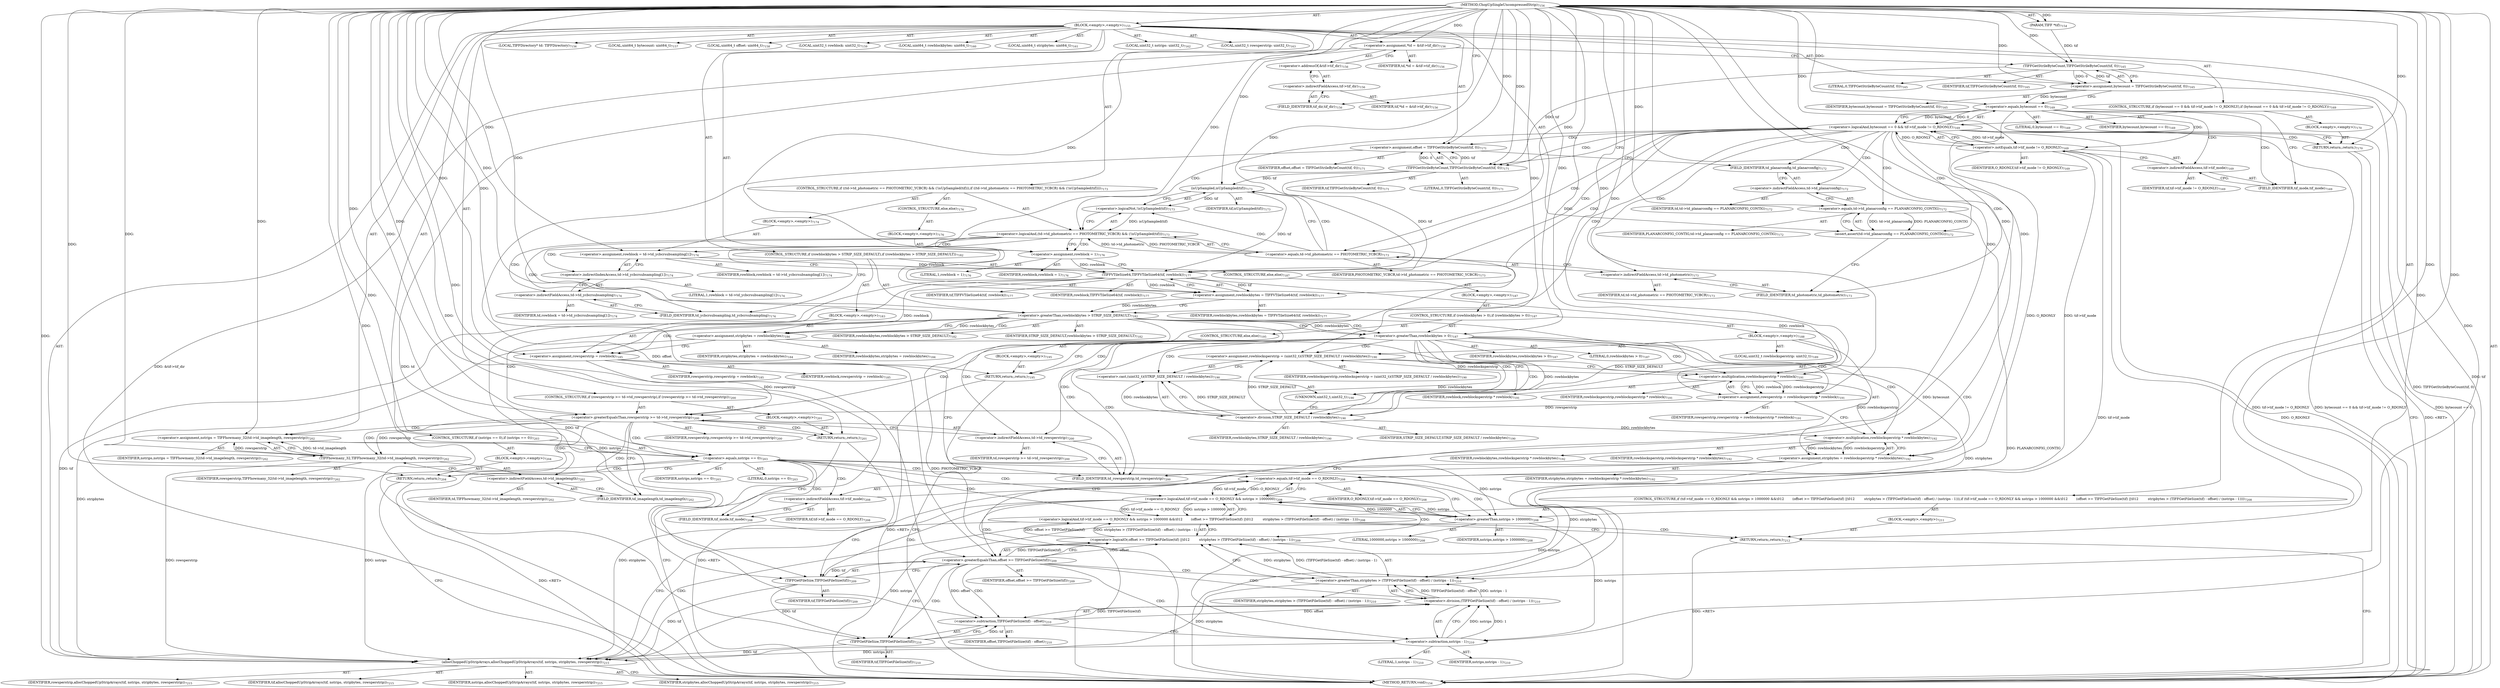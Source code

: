 digraph "ChopUpSingleUncompressedStrip" {  
"97067" [label = <(METHOD,ChopUpSingleUncompressedStrip)<SUB>7154</SUB>> ]
"97068" [label = <(PARAM,TIFF *tif)<SUB>7154</SUB>> ]
"97069" [label = <(BLOCK,&lt;empty&gt;,&lt;empty&gt;)<SUB>7155</SUB>> ]
"97070" [label = <(LOCAL,TIFFDirectory* td: TIFFDirectory)<SUB>7156</SUB>> ]
"97071" [label = <(&lt;operator&gt;.assignment,*td = &amp;tif-&gt;tif_dir)<SUB>7156</SUB>> ]
"97072" [label = <(IDENTIFIER,td,*td = &amp;tif-&gt;tif_dir)<SUB>7156</SUB>> ]
"97073" [label = <(&lt;operator&gt;.addressOf,&amp;tif-&gt;tif_dir)<SUB>7156</SUB>> ]
"97074" [label = <(&lt;operator&gt;.indirectFieldAccess,tif-&gt;tif_dir)<SUB>7156</SUB>> ]
"97075" [label = <(IDENTIFIER,tif,*td = &amp;tif-&gt;tif_dir)<SUB>7156</SUB>> ]
"97076" [label = <(FIELD_IDENTIFIER,tif_dir,tif_dir)<SUB>7156</SUB>> ]
"97077" [label = <(LOCAL,uint64_t bytecount: uint64_t)<SUB>7157</SUB>> ]
"97078" [label = <(LOCAL,uint64_t offset: uint64_t)<SUB>7158</SUB>> ]
"97079" [label = <(LOCAL,uint32_t rowblock: uint32_t)<SUB>7159</SUB>> ]
"97080" [label = <(LOCAL,uint64_t rowblockbytes: uint64_t)<SUB>7160</SUB>> ]
"97081" [label = <(LOCAL,uint64_t stripbytes: uint64_t)<SUB>7161</SUB>> ]
"97082" [label = <(LOCAL,uint32_t nstrips: uint32_t)<SUB>7162</SUB>> ]
"97083" [label = <(LOCAL,uint32_t rowsperstrip: uint32_t)<SUB>7163</SUB>> ]
"97084" [label = <(&lt;operator&gt;.assignment,bytecount = TIFFGetStrileByteCount(tif, 0))<SUB>7165</SUB>> ]
"97085" [label = <(IDENTIFIER,bytecount,bytecount = TIFFGetStrileByteCount(tif, 0))<SUB>7165</SUB>> ]
"97086" [label = <(TIFFGetStrileByteCount,TIFFGetStrileByteCount(tif, 0))<SUB>7165</SUB>> ]
"97087" [label = <(IDENTIFIER,tif,TIFFGetStrileByteCount(tif, 0))<SUB>7165</SUB>> ]
"97088" [label = <(LITERAL,0,TIFFGetStrileByteCount(tif, 0))<SUB>7165</SUB>> ]
"97089" [label = <(CONTROL_STRUCTURE,if (bytecount == 0 &amp;&amp; tif-&gt;tif_mode != O_RDONLY),if (bytecount == 0 &amp;&amp; tif-&gt;tif_mode != O_RDONLY))<SUB>7169</SUB>> ]
"97090" [label = <(&lt;operator&gt;.logicalAnd,bytecount == 0 &amp;&amp; tif-&gt;tif_mode != O_RDONLY)<SUB>7169</SUB>> ]
"97091" [label = <(&lt;operator&gt;.equals,bytecount == 0)<SUB>7169</SUB>> ]
"97092" [label = <(IDENTIFIER,bytecount,bytecount == 0)<SUB>7169</SUB>> ]
"97093" [label = <(LITERAL,0,bytecount == 0)<SUB>7169</SUB>> ]
"97094" [label = <(&lt;operator&gt;.notEquals,tif-&gt;tif_mode != O_RDONLY)<SUB>7169</SUB>> ]
"97095" [label = <(&lt;operator&gt;.indirectFieldAccess,tif-&gt;tif_mode)<SUB>7169</SUB>> ]
"97096" [label = <(IDENTIFIER,tif,tif-&gt;tif_mode != O_RDONLY)<SUB>7169</SUB>> ]
"97097" [label = <(FIELD_IDENTIFIER,tif_mode,tif_mode)<SUB>7169</SUB>> ]
"97098" [label = <(IDENTIFIER,O_RDONLY,tif-&gt;tif_mode != O_RDONLY)<SUB>7169</SUB>> ]
"97099" [label = <(BLOCK,&lt;empty&gt;,&lt;empty&gt;)<SUB>7170</SUB>> ]
"97100" [label = <(RETURN,return;,return;)<SUB>7170</SUB>> ]
"97101" [label = <(&lt;operator&gt;.assignment,offset = TIFFGetStrileByteCount(tif, 0))<SUB>7171</SUB>> ]
"97102" [label = <(IDENTIFIER,offset,offset = TIFFGetStrileByteCount(tif, 0))<SUB>7171</SUB>> ]
"97103" [label = <(TIFFGetStrileByteCount,TIFFGetStrileByteCount(tif, 0))<SUB>7171</SUB>> ]
"97104" [label = <(IDENTIFIER,tif,TIFFGetStrileByteCount(tif, 0))<SUB>7171</SUB>> ]
"97105" [label = <(LITERAL,0,TIFFGetStrileByteCount(tif, 0))<SUB>7171</SUB>> ]
"97106" [label = <(assert,assert(td-&gt;td_planarconfig == PLANARCONFIG_CONTIG))<SUB>7172</SUB>> ]
"97107" [label = <(&lt;operator&gt;.equals,td-&gt;td_planarconfig == PLANARCONFIG_CONTIG)<SUB>7172</SUB>> ]
"97108" [label = <(&lt;operator&gt;.indirectFieldAccess,td-&gt;td_planarconfig)<SUB>7172</SUB>> ]
"97109" [label = <(IDENTIFIER,td,td-&gt;td_planarconfig == PLANARCONFIG_CONTIG)<SUB>7172</SUB>> ]
"97110" [label = <(FIELD_IDENTIFIER,td_planarconfig,td_planarconfig)<SUB>7172</SUB>> ]
"97111" [label = <(IDENTIFIER,PLANARCONFIG_CONTIG,td-&gt;td_planarconfig == PLANARCONFIG_CONTIG)<SUB>7172</SUB>> ]
"97112" [label = <(CONTROL_STRUCTURE,if ((td-&gt;td_photometric == PHOTOMETRIC_YCBCR) &amp;&amp; (!isUpSampled(tif))),if ((td-&gt;td_photometric == PHOTOMETRIC_YCBCR) &amp;&amp; (!isUpSampled(tif))))<SUB>7173</SUB>> ]
"97113" [label = <(&lt;operator&gt;.logicalAnd,(td-&gt;td_photometric == PHOTOMETRIC_YCBCR) &amp;&amp; (!isUpSampled(tif)))<SUB>7173</SUB>> ]
"97114" [label = <(&lt;operator&gt;.equals,td-&gt;td_photometric == PHOTOMETRIC_YCBCR)<SUB>7173</SUB>> ]
"97115" [label = <(&lt;operator&gt;.indirectFieldAccess,td-&gt;td_photometric)<SUB>7173</SUB>> ]
"97116" [label = <(IDENTIFIER,td,td-&gt;td_photometric == PHOTOMETRIC_YCBCR)<SUB>7173</SUB>> ]
"97117" [label = <(FIELD_IDENTIFIER,td_photometric,td_photometric)<SUB>7173</SUB>> ]
"97118" [label = <(IDENTIFIER,PHOTOMETRIC_YCBCR,td-&gt;td_photometric == PHOTOMETRIC_YCBCR)<SUB>7173</SUB>> ]
"97119" [label = <(&lt;operator&gt;.logicalNot,!isUpSampled(tif))<SUB>7173</SUB>> ]
"97120" [label = <(isUpSampled,isUpSampled(tif))<SUB>7173</SUB>> ]
"97121" [label = <(IDENTIFIER,tif,isUpSampled(tif))<SUB>7173</SUB>> ]
"97122" [label = <(BLOCK,&lt;empty&gt;,&lt;empty&gt;)<SUB>7174</SUB>> ]
"97123" [label = <(&lt;operator&gt;.assignment,rowblock = td-&gt;td_ycbcrsubsampling[1])<SUB>7174</SUB>> ]
"97124" [label = <(IDENTIFIER,rowblock,rowblock = td-&gt;td_ycbcrsubsampling[1])<SUB>7174</SUB>> ]
"97125" [label = <(&lt;operator&gt;.indirectIndexAccess,td-&gt;td_ycbcrsubsampling[1])<SUB>7174</SUB>> ]
"97126" [label = <(&lt;operator&gt;.indirectFieldAccess,td-&gt;td_ycbcrsubsampling)<SUB>7174</SUB>> ]
"97127" [label = <(IDENTIFIER,td,rowblock = td-&gt;td_ycbcrsubsampling[1])<SUB>7174</SUB>> ]
"97128" [label = <(FIELD_IDENTIFIER,td_ycbcrsubsampling,td_ycbcrsubsampling)<SUB>7174</SUB>> ]
"97129" [label = <(LITERAL,1,rowblock = td-&gt;td_ycbcrsubsampling[1])<SUB>7174</SUB>> ]
"97130" [label = <(CONTROL_STRUCTURE,else,else)<SUB>7176</SUB>> ]
"97131" [label = <(BLOCK,&lt;empty&gt;,&lt;empty&gt;)<SUB>7176</SUB>> ]
"97132" [label = <(&lt;operator&gt;.assignment,rowblock = 1)<SUB>7176</SUB>> ]
"97133" [label = <(IDENTIFIER,rowblock,rowblock = 1)<SUB>7176</SUB>> ]
"97134" [label = <(LITERAL,1,rowblock = 1)<SUB>7176</SUB>> ]
"97135" [label = <(&lt;operator&gt;.assignment,rowblockbytes = TIFFVTileSize64(tif, rowblock))<SUB>7177</SUB>> ]
"97136" [label = <(IDENTIFIER,rowblockbytes,rowblockbytes = TIFFVTileSize64(tif, rowblock))<SUB>7177</SUB>> ]
"97137" [label = <(TIFFVTileSize64,TIFFVTileSize64(tif, rowblock))<SUB>7177</SUB>> ]
"97138" [label = <(IDENTIFIER,tif,TIFFVTileSize64(tif, rowblock))<SUB>7177</SUB>> ]
"97139" [label = <(IDENTIFIER,rowblock,TIFFVTileSize64(tif, rowblock))<SUB>7177</SUB>> ]
"97140" [label = <(CONTROL_STRUCTURE,if (rowblockbytes &gt; STRIP_SIZE_DEFAULT),if (rowblockbytes &gt; STRIP_SIZE_DEFAULT))<SUB>7182</SUB>> ]
"97141" [label = <(&lt;operator&gt;.greaterThan,rowblockbytes &gt; STRIP_SIZE_DEFAULT)<SUB>7182</SUB>> ]
"97142" [label = <(IDENTIFIER,rowblockbytes,rowblockbytes &gt; STRIP_SIZE_DEFAULT)<SUB>7182</SUB>> ]
"97143" [label = <(IDENTIFIER,STRIP_SIZE_DEFAULT,rowblockbytes &gt; STRIP_SIZE_DEFAULT)<SUB>7182</SUB>> ]
"97144" [label = <(BLOCK,&lt;empty&gt;,&lt;empty&gt;)<SUB>7183</SUB>> ]
"97145" [label = <(&lt;operator&gt;.assignment,stripbytes = rowblockbytes)<SUB>7184</SUB>> ]
"97146" [label = <(IDENTIFIER,stripbytes,stripbytes = rowblockbytes)<SUB>7184</SUB>> ]
"97147" [label = <(IDENTIFIER,rowblockbytes,stripbytes = rowblockbytes)<SUB>7184</SUB>> ]
"97148" [label = <(&lt;operator&gt;.assignment,rowsperstrip = rowblock)<SUB>7185</SUB>> ]
"97149" [label = <(IDENTIFIER,rowsperstrip,rowsperstrip = rowblock)<SUB>7185</SUB>> ]
"97150" [label = <(IDENTIFIER,rowblock,rowsperstrip = rowblock)<SUB>7185</SUB>> ]
"97151" [label = <(CONTROL_STRUCTURE,else,else)<SUB>7187</SUB>> ]
"97152" [label = <(BLOCK,&lt;empty&gt;,&lt;empty&gt;)<SUB>7187</SUB>> ]
"97153" [label = <(CONTROL_STRUCTURE,if (rowblockbytes &gt; 0),if (rowblockbytes &gt; 0))<SUB>7187</SUB>> ]
"97154" [label = <(&lt;operator&gt;.greaterThan,rowblockbytes &gt; 0)<SUB>7187</SUB>> ]
"97155" [label = <(IDENTIFIER,rowblockbytes,rowblockbytes &gt; 0)<SUB>7187</SUB>> ]
"97156" [label = <(LITERAL,0,rowblockbytes &gt; 0)<SUB>7187</SUB>> ]
"97157" [label = <(BLOCK,&lt;empty&gt;,&lt;empty&gt;)<SUB>7188</SUB>> ]
"97158" [label = <(LOCAL,uint32_t rowblocksperstrip: uint32_t)<SUB>7189</SUB>> ]
"97159" [label = <(&lt;operator&gt;.assignment,rowblocksperstrip = (uint32_t)(STRIP_SIZE_DEFAULT / rowblockbytes))<SUB>7190</SUB>> ]
"97160" [label = <(IDENTIFIER,rowblocksperstrip,rowblocksperstrip = (uint32_t)(STRIP_SIZE_DEFAULT / rowblockbytes))<SUB>7190</SUB>> ]
"97161" [label = <(&lt;operator&gt;.cast,(uint32_t)(STRIP_SIZE_DEFAULT / rowblockbytes))<SUB>7190</SUB>> ]
"97162" [label = <(UNKNOWN,uint32_t,uint32_t)<SUB>7190</SUB>> ]
"97163" [label = <(&lt;operator&gt;.division,STRIP_SIZE_DEFAULT / rowblockbytes)<SUB>7190</SUB>> ]
"97164" [label = <(IDENTIFIER,STRIP_SIZE_DEFAULT,STRIP_SIZE_DEFAULT / rowblockbytes)<SUB>7190</SUB>> ]
"97165" [label = <(IDENTIFIER,rowblockbytes,STRIP_SIZE_DEFAULT / rowblockbytes)<SUB>7190</SUB>> ]
"97166" [label = <(&lt;operator&gt;.assignment,rowsperstrip = rowblocksperstrip * rowblock)<SUB>7191</SUB>> ]
"97167" [label = <(IDENTIFIER,rowsperstrip,rowsperstrip = rowblocksperstrip * rowblock)<SUB>7191</SUB>> ]
"97168" [label = <(&lt;operator&gt;.multiplication,rowblocksperstrip * rowblock)<SUB>7191</SUB>> ]
"97169" [label = <(IDENTIFIER,rowblocksperstrip,rowblocksperstrip * rowblock)<SUB>7191</SUB>> ]
"97170" [label = <(IDENTIFIER,rowblock,rowblocksperstrip * rowblock)<SUB>7191</SUB>> ]
"97171" [label = <(&lt;operator&gt;.assignment,stripbytes = rowblocksperstrip * rowblockbytes)<SUB>7192</SUB>> ]
"97172" [label = <(IDENTIFIER,stripbytes,stripbytes = rowblocksperstrip * rowblockbytes)<SUB>7192</SUB>> ]
"97173" [label = <(&lt;operator&gt;.multiplication,rowblocksperstrip * rowblockbytes)<SUB>7192</SUB>> ]
"97174" [label = <(IDENTIFIER,rowblocksperstrip,rowblocksperstrip * rowblockbytes)<SUB>7192</SUB>> ]
"97175" [label = <(IDENTIFIER,rowblockbytes,rowblocksperstrip * rowblockbytes)<SUB>7192</SUB>> ]
"97176" [label = <(CONTROL_STRUCTURE,else,else)<SUB>7195</SUB>> ]
"97177" [label = <(BLOCK,&lt;empty&gt;,&lt;empty&gt;)<SUB>7195</SUB>> ]
"97178" [label = <(RETURN,return;,return;)<SUB>7195</SUB>> ]
"97179" [label = <(CONTROL_STRUCTURE,if (rowsperstrip &gt;= td-&gt;td_rowsperstrip),if (rowsperstrip &gt;= td-&gt;td_rowsperstrip))<SUB>7200</SUB>> ]
"97180" [label = <(&lt;operator&gt;.greaterEqualsThan,rowsperstrip &gt;= td-&gt;td_rowsperstrip)<SUB>7200</SUB>> ]
"97181" [label = <(IDENTIFIER,rowsperstrip,rowsperstrip &gt;= td-&gt;td_rowsperstrip)<SUB>7200</SUB>> ]
"97182" [label = <(&lt;operator&gt;.indirectFieldAccess,td-&gt;td_rowsperstrip)<SUB>7200</SUB>> ]
"97183" [label = <(IDENTIFIER,td,rowsperstrip &gt;= td-&gt;td_rowsperstrip)<SUB>7200</SUB>> ]
"97184" [label = <(FIELD_IDENTIFIER,td_rowsperstrip,td_rowsperstrip)<SUB>7200</SUB>> ]
"97185" [label = <(BLOCK,&lt;empty&gt;,&lt;empty&gt;)<SUB>7201</SUB>> ]
"97186" [label = <(RETURN,return;,return;)<SUB>7201</SUB>> ]
"97187" [label = <(&lt;operator&gt;.assignment,nstrips = TIFFhowmany_32(td-&gt;td_imagelength, rowsperstrip))<SUB>7202</SUB>> ]
"97188" [label = <(IDENTIFIER,nstrips,nstrips = TIFFhowmany_32(td-&gt;td_imagelength, rowsperstrip))<SUB>7202</SUB>> ]
"97189" [label = <(TIFFhowmany_32,TIFFhowmany_32(td-&gt;td_imagelength, rowsperstrip))<SUB>7202</SUB>> ]
"97190" [label = <(&lt;operator&gt;.indirectFieldAccess,td-&gt;td_imagelength)<SUB>7202</SUB>> ]
"97191" [label = <(IDENTIFIER,td,TIFFhowmany_32(td-&gt;td_imagelength, rowsperstrip))<SUB>7202</SUB>> ]
"97192" [label = <(FIELD_IDENTIFIER,td_imagelength,td_imagelength)<SUB>7202</SUB>> ]
"97193" [label = <(IDENTIFIER,rowsperstrip,TIFFhowmany_32(td-&gt;td_imagelength, rowsperstrip))<SUB>7202</SUB>> ]
"97194" [label = <(CONTROL_STRUCTURE,if (nstrips == 0),if (nstrips == 0))<SUB>7203</SUB>> ]
"97195" [label = <(&lt;operator&gt;.equals,nstrips == 0)<SUB>7203</SUB>> ]
"97196" [label = <(IDENTIFIER,nstrips,nstrips == 0)<SUB>7203</SUB>> ]
"97197" [label = <(LITERAL,0,nstrips == 0)<SUB>7203</SUB>> ]
"97198" [label = <(BLOCK,&lt;empty&gt;,&lt;empty&gt;)<SUB>7204</SUB>> ]
"97199" [label = <(RETURN,return;,return;)<SUB>7204</SUB>> ]
"97200" [label = <(CONTROL_STRUCTURE,if (tif-&gt;tif_mode == O_RDONLY &amp;&amp; nstrips &gt; 1000000 &amp;&amp;\012        (offset &gt;= TIFFGetFileSize(tif) ||\012         stripbytes &gt; (TIFFGetFileSize(tif) - offset) / (nstrips - 1))),if (tif-&gt;tif_mode == O_RDONLY &amp;&amp; nstrips &gt; 1000000 &amp;&amp;\012        (offset &gt;= TIFFGetFileSize(tif) ||\012         stripbytes &gt; (TIFFGetFileSize(tif) - offset) / (nstrips - 1))))<SUB>7208</SUB>> ]
"97201" [label = <(&lt;operator&gt;.logicalAnd,tif-&gt;tif_mode == O_RDONLY &amp;&amp; nstrips &gt; 1000000 &amp;&amp;\012        (offset &gt;= TIFFGetFileSize(tif) ||\012         stripbytes &gt; (TIFFGetFileSize(tif) - offset) / (nstrips - 1)))<SUB>7208</SUB>> ]
"97202" [label = <(&lt;operator&gt;.logicalAnd,tif-&gt;tif_mode == O_RDONLY &amp;&amp; nstrips &gt; 1000000)<SUB>7208</SUB>> ]
"97203" [label = <(&lt;operator&gt;.equals,tif-&gt;tif_mode == O_RDONLY)<SUB>7208</SUB>> ]
"97204" [label = <(&lt;operator&gt;.indirectFieldAccess,tif-&gt;tif_mode)<SUB>7208</SUB>> ]
"97205" [label = <(IDENTIFIER,tif,tif-&gt;tif_mode == O_RDONLY)<SUB>7208</SUB>> ]
"97206" [label = <(FIELD_IDENTIFIER,tif_mode,tif_mode)<SUB>7208</SUB>> ]
"97207" [label = <(IDENTIFIER,O_RDONLY,tif-&gt;tif_mode == O_RDONLY)<SUB>7208</SUB>> ]
"97208" [label = <(&lt;operator&gt;.greaterThan,nstrips &gt; 1000000)<SUB>7208</SUB>> ]
"97209" [label = <(IDENTIFIER,nstrips,nstrips &gt; 1000000)<SUB>7208</SUB>> ]
"97210" [label = <(LITERAL,1000000,nstrips &gt; 1000000)<SUB>7208</SUB>> ]
"97211" [label = <(&lt;operator&gt;.logicalOr,offset &gt;= TIFFGetFileSize(tif) ||\012         stripbytes &gt; (TIFFGetFileSize(tif) - offset) / (nstrips - 1))<SUB>7209</SUB>> ]
"97212" [label = <(&lt;operator&gt;.greaterEqualsThan,offset &gt;= TIFFGetFileSize(tif))<SUB>7209</SUB>> ]
"97213" [label = <(IDENTIFIER,offset,offset &gt;= TIFFGetFileSize(tif))<SUB>7209</SUB>> ]
"97214" [label = <(TIFFGetFileSize,TIFFGetFileSize(tif))<SUB>7209</SUB>> ]
"97215" [label = <(IDENTIFIER,tif,TIFFGetFileSize(tif))<SUB>7209</SUB>> ]
"97216" [label = <(&lt;operator&gt;.greaterThan,stripbytes &gt; (TIFFGetFileSize(tif) - offset) / (nstrips - 1))<SUB>7210</SUB>> ]
"97217" [label = <(IDENTIFIER,stripbytes,stripbytes &gt; (TIFFGetFileSize(tif) - offset) / (nstrips - 1))<SUB>7210</SUB>> ]
"97218" [label = <(&lt;operator&gt;.division,(TIFFGetFileSize(tif) - offset) / (nstrips - 1))<SUB>7210</SUB>> ]
"97219" [label = <(&lt;operator&gt;.subtraction,TIFFGetFileSize(tif) - offset)<SUB>7210</SUB>> ]
"97220" [label = <(TIFFGetFileSize,TIFFGetFileSize(tif))<SUB>7210</SUB>> ]
"97221" [label = <(IDENTIFIER,tif,TIFFGetFileSize(tif))<SUB>7210</SUB>> ]
"97222" [label = <(IDENTIFIER,offset,TIFFGetFileSize(tif) - offset)<SUB>7210</SUB>> ]
"97223" [label = <(&lt;operator&gt;.subtraction,nstrips - 1)<SUB>7210</SUB>> ]
"97224" [label = <(IDENTIFIER,nstrips,nstrips - 1)<SUB>7210</SUB>> ]
"97225" [label = <(LITERAL,1,nstrips - 1)<SUB>7210</SUB>> ]
"97226" [label = <(BLOCK,&lt;empty&gt;,&lt;empty&gt;)<SUB>7211</SUB>> ]
"97227" [label = <(RETURN,return;,return;)<SUB>7212</SUB>> ]
"97228" [label = <(allocChoppedUpStripArrays,allocChoppedUpStripArrays(tif, nstrips, stripbytes, rowsperstrip))<SUB>7215</SUB>> ]
"97229" [label = <(IDENTIFIER,tif,allocChoppedUpStripArrays(tif, nstrips, stripbytes, rowsperstrip))<SUB>7215</SUB>> ]
"97230" [label = <(IDENTIFIER,nstrips,allocChoppedUpStripArrays(tif, nstrips, stripbytes, rowsperstrip))<SUB>7215</SUB>> ]
"97231" [label = <(IDENTIFIER,stripbytes,allocChoppedUpStripArrays(tif, nstrips, stripbytes, rowsperstrip))<SUB>7215</SUB>> ]
"97232" [label = <(IDENTIFIER,rowsperstrip,allocChoppedUpStripArrays(tif, nstrips, stripbytes, rowsperstrip))<SUB>7215</SUB>> ]
"97233" [label = <(METHOD_RETURN,void)<SUB>7154</SUB>> ]
  "97067" -> "97068"  [ label = "AST: "] 
  "97067" -> "97069"  [ label = "AST: "] 
  "97067" -> "97233"  [ label = "AST: "] 
  "97069" -> "97070"  [ label = "AST: "] 
  "97069" -> "97071"  [ label = "AST: "] 
  "97069" -> "97077"  [ label = "AST: "] 
  "97069" -> "97078"  [ label = "AST: "] 
  "97069" -> "97079"  [ label = "AST: "] 
  "97069" -> "97080"  [ label = "AST: "] 
  "97069" -> "97081"  [ label = "AST: "] 
  "97069" -> "97082"  [ label = "AST: "] 
  "97069" -> "97083"  [ label = "AST: "] 
  "97069" -> "97084"  [ label = "AST: "] 
  "97069" -> "97089"  [ label = "AST: "] 
  "97069" -> "97101"  [ label = "AST: "] 
  "97069" -> "97106"  [ label = "AST: "] 
  "97069" -> "97112"  [ label = "AST: "] 
  "97069" -> "97135"  [ label = "AST: "] 
  "97069" -> "97140"  [ label = "AST: "] 
  "97069" -> "97179"  [ label = "AST: "] 
  "97069" -> "97187"  [ label = "AST: "] 
  "97069" -> "97194"  [ label = "AST: "] 
  "97069" -> "97200"  [ label = "AST: "] 
  "97069" -> "97228"  [ label = "AST: "] 
  "97071" -> "97072"  [ label = "AST: "] 
  "97071" -> "97073"  [ label = "AST: "] 
  "97073" -> "97074"  [ label = "AST: "] 
  "97074" -> "97075"  [ label = "AST: "] 
  "97074" -> "97076"  [ label = "AST: "] 
  "97084" -> "97085"  [ label = "AST: "] 
  "97084" -> "97086"  [ label = "AST: "] 
  "97086" -> "97087"  [ label = "AST: "] 
  "97086" -> "97088"  [ label = "AST: "] 
  "97089" -> "97090"  [ label = "AST: "] 
  "97089" -> "97099"  [ label = "AST: "] 
  "97090" -> "97091"  [ label = "AST: "] 
  "97090" -> "97094"  [ label = "AST: "] 
  "97091" -> "97092"  [ label = "AST: "] 
  "97091" -> "97093"  [ label = "AST: "] 
  "97094" -> "97095"  [ label = "AST: "] 
  "97094" -> "97098"  [ label = "AST: "] 
  "97095" -> "97096"  [ label = "AST: "] 
  "97095" -> "97097"  [ label = "AST: "] 
  "97099" -> "97100"  [ label = "AST: "] 
  "97101" -> "97102"  [ label = "AST: "] 
  "97101" -> "97103"  [ label = "AST: "] 
  "97103" -> "97104"  [ label = "AST: "] 
  "97103" -> "97105"  [ label = "AST: "] 
  "97106" -> "97107"  [ label = "AST: "] 
  "97107" -> "97108"  [ label = "AST: "] 
  "97107" -> "97111"  [ label = "AST: "] 
  "97108" -> "97109"  [ label = "AST: "] 
  "97108" -> "97110"  [ label = "AST: "] 
  "97112" -> "97113"  [ label = "AST: "] 
  "97112" -> "97122"  [ label = "AST: "] 
  "97112" -> "97130"  [ label = "AST: "] 
  "97113" -> "97114"  [ label = "AST: "] 
  "97113" -> "97119"  [ label = "AST: "] 
  "97114" -> "97115"  [ label = "AST: "] 
  "97114" -> "97118"  [ label = "AST: "] 
  "97115" -> "97116"  [ label = "AST: "] 
  "97115" -> "97117"  [ label = "AST: "] 
  "97119" -> "97120"  [ label = "AST: "] 
  "97120" -> "97121"  [ label = "AST: "] 
  "97122" -> "97123"  [ label = "AST: "] 
  "97123" -> "97124"  [ label = "AST: "] 
  "97123" -> "97125"  [ label = "AST: "] 
  "97125" -> "97126"  [ label = "AST: "] 
  "97125" -> "97129"  [ label = "AST: "] 
  "97126" -> "97127"  [ label = "AST: "] 
  "97126" -> "97128"  [ label = "AST: "] 
  "97130" -> "97131"  [ label = "AST: "] 
  "97131" -> "97132"  [ label = "AST: "] 
  "97132" -> "97133"  [ label = "AST: "] 
  "97132" -> "97134"  [ label = "AST: "] 
  "97135" -> "97136"  [ label = "AST: "] 
  "97135" -> "97137"  [ label = "AST: "] 
  "97137" -> "97138"  [ label = "AST: "] 
  "97137" -> "97139"  [ label = "AST: "] 
  "97140" -> "97141"  [ label = "AST: "] 
  "97140" -> "97144"  [ label = "AST: "] 
  "97140" -> "97151"  [ label = "AST: "] 
  "97141" -> "97142"  [ label = "AST: "] 
  "97141" -> "97143"  [ label = "AST: "] 
  "97144" -> "97145"  [ label = "AST: "] 
  "97144" -> "97148"  [ label = "AST: "] 
  "97145" -> "97146"  [ label = "AST: "] 
  "97145" -> "97147"  [ label = "AST: "] 
  "97148" -> "97149"  [ label = "AST: "] 
  "97148" -> "97150"  [ label = "AST: "] 
  "97151" -> "97152"  [ label = "AST: "] 
  "97152" -> "97153"  [ label = "AST: "] 
  "97153" -> "97154"  [ label = "AST: "] 
  "97153" -> "97157"  [ label = "AST: "] 
  "97153" -> "97176"  [ label = "AST: "] 
  "97154" -> "97155"  [ label = "AST: "] 
  "97154" -> "97156"  [ label = "AST: "] 
  "97157" -> "97158"  [ label = "AST: "] 
  "97157" -> "97159"  [ label = "AST: "] 
  "97157" -> "97166"  [ label = "AST: "] 
  "97157" -> "97171"  [ label = "AST: "] 
  "97159" -> "97160"  [ label = "AST: "] 
  "97159" -> "97161"  [ label = "AST: "] 
  "97161" -> "97162"  [ label = "AST: "] 
  "97161" -> "97163"  [ label = "AST: "] 
  "97163" -> "97164"  [ label = "AST: "] 
  "97163" -> "97165"  [ label = "AST: "] 
  "97166" -> "97167"  [ label = "AST: "] 
  "97166" -> "97168"  [ label = "AST: "] 
  "97168" -> "97169"  [ label = "AST: "] 
  "97168" -> "97170"  [ label = "AST: "] 
  "97171" -> "97172"  [ label = "AST: "] 
  "97171" -> "97173"  [ label = "AST: "] 
  "97173" -> "97174"  [ label = "AST: "] 
  "97173" -> "97175"  [ label = "AST: "] 
  "97176" -> "97177"  [ label = "AST: "] 
  "97177" -> "97178"  [ label = "AST: "] 
  "97179" -> "97180"  [ label = "AST: "] 
  "97179" -> "97185"  [ label = "AST: "] 
  "97180" -> "97181"  [ label = "AST: "] 
  "97180" -> "97182"  [ label = "AST: "] 
  "97182" -> "97183"  [ label = "AST: "] 
  "97182" -> "97184"  [ label = "AST: "] 
  "97185" -> "97186"  [ label = "AST: "] 
  "97187" -> "97188"  [ label = "AST: "] 
  "97187" -> "97189"  [ label = "AST: "] 
  "97189" -> "97190"  [ label = "AST: "] 
  "97189" -> "97193"  [ label = "AST: "] 
  "97190" -> "97191"  [ label = "AST: "] 
  "97190" -> "97192"  [ label = "AST: "] 
  "97194" -> "97195"  [ label = "AST: "] 
  "97194" -> "97198"  [ label = "AST: "] 
  "97195" -> "97196"  [ label = "AST: "] 
  "97195" -> "97197"  [ label = "AST: "] 
  "97198" -> "97199"  [ label = "AST: "] 
  "97200" -> "97201"  [ label = "AST: "] 
  "97200" -> "97226"  [ label = "AST: "] 
  "97201" -> "97202"  [ label = "AST: "] 
  "97201" -> "97211"  [ label = "AST: "] 
  "97202" -> "97203"  [ label = "AST: "] 
  "97202" -> "97208"  [ label = "AST: "] 
  "97203" -> "97204"  [ label = "AST: "] 
  "97203" -> "97207"  [ label = "AST: "] 
  "97204" -> "97205"  [ label = "AST: "] 
  "97204" -> "97206"  [ label = "AST: "] 
  "97208" -> "97209"  [ label = "AST: "] 
  "97208" -> "97210"  [ label = "AST: "] 
  "97211" -> "97212"  [ label = "AST: "] 
  "97211" -> "97216"  [ label = "AST: "] 
  "97212" -> "97213"  [ label = "AST: "] 
  "97212" -> "97214"  [ label = "AST: "] 
  "97214" -> "97215"  [ label = "AST: "] 
  "97216" -> "97217"  [ label = "AST: "] 
  "97216" -> "97218"  [ label = "AST: "] 
  "97218" -> "97219"  [ label = "AST: "] 
  "97218" -> "97223"  [ label = "AST: "] 
  "97219" -> "97220"  [ label = "AST: "] 
  "97219" -> "97222"  [ label = "AST: "] 
  "97220" -> "97221"  [ label = "AST: "] 
  "97223" -> "97224"  [ label = "AST: "] 
  "97223" -> "97225"  [ label = "AST: "] 
  "97226" -> "97227"  [ label = "AST: "] 
  "97228" -> "97229"  [ label = "AST: "] 
  "97228" -> "97230"  [ label = "AST: "] 
  "97228" -> "97231"  [ label = "AST: "] 
  "97228" -> "97232"  [ label = "AST: "] 
  "97071" -> "97086"  [ label = "CFG: "] 
  "97084" -> "97091"  [ label = "CFG: "] 
  "97101" -> "97110"  [ label = "CFG: "] 
  "97106" -> "97117"  [ label = "CFG: "] 
  "97135" -> "97141"  [ label = "CFG: "] 
  "97187" -> "97195"  [ label = "CFG: "] 
  "97228" -> "97233"  [ label = "CFG: "] 
  "97073" -> "97071"  [ label = "CFG: "] 
  "97086" -> "97084"  [ label = "CFG: "] 
  "97090" -> "97100"  [ label = "CFG: "] 
  "97090" -> "97103"  [ label = "CFG: "] 
  "97103" -> "97101"  [ label = "CFG: "] 
  "97107" -> "97106"  [ label = "CFG: "] 
  "97113" -> "97128"  [ label = "CFG: "] 
  "97113" -> "97132"  [ label = "CFG: "] 
  "97137" -> "97135"  [ label = "CFG: "] 
  "97141" -> "97145"  [ label = "CFG: "] 
  "97141" -> "97154"  [ label = "CFG: "] 
  "97180" -> "97186"  [ label = "CFG: "] 
  "97180" -> "97192"  [ label = "CFG: "] 
  "97189" -> "97187"  [ label = "CFG: "] 
  "97195" -> "97199"  [ label = "CFG: "] 
  "97195" -> "97206"  [ label = "CFG: "] 
  "97201" -> "97227"  [ label = "CFG: "] 
  "97201" -> "97228"  [ label = "CFG: "] 
  "97074" -> "97073"  [ label = "CFG: "] 
  "97091" -> "97090"  [ label = "CFG: "] 
  "97091" -> "97097"  [ label = "CFG: "] 
  "97094" -> "97090"  [ label = "CFG: "] 
  "97100" -> "97233"  [ label = "CFG: "] 
  "97108" -> "97107"  [ label = "CFG: "] 
  "97114" -> "97113"  [ label = "CFG: "] 
  "97114" -> "97120"  [ label = "CFG: "] 
  "97119" -> "97113"  [ label = "CFG: "] 
  "97123" -> "97137"  [ label = "CFG: "] 
  "97145" -> "97148"  [ label = "CFG: "] 
  "97148" -> "97184"  [ label = "CFG: "] 
  "97182" -> "97180"  [ label = "CFG: "] 
  "97186" -> "97233"  [ label = "CFG: "] 
  "97190" -> "97189"  [ label = "CFG: "] 
  "97199" -> "97233"  [ label = "CFG: "] 
  "97202" -> "97201"  [ label = "CFG: "] 
  "97202" -> "97214"  [ label = "CFG: "] 
  "97211" -> "97201"  [ label = "CFG: "] 
  "97227" -> "97233"  [ label = "CFG: "] 
  "97076" -> "97074"  [ label = "CFG: "] 
  "97095" -> "97094"  [ label = "CFG: "] 
  "97110" -> "97108"  [ label = "CFG: "] 
  "97115" -> "97114"  [ label = "CFG: "] 
  "97120" -> "97119"  [ label = "CFG: "] 
  "97125" -> "97123"  [ label = "CFG: "] 
  "97132" -> "97137"  [ label = "CFG: "] 
  "97184" -> "97182"  [ label = "CFG: "] 
  "97192" -> "97190"  [ label = "CFG: "] 
  "97203" -> "97202"  [ label = "CFG: "] 
  "97203" -> "97208"  [ label = "CFG: "] 
  "97208" -> "97202"  [ label = "CFG: "] 
  "97212" -> "97211"  [ label = "CFG: "] 
  "97212" -> "97220"  [ label = "CFG: "] 
  "97216" -> "97211"  [ label = "CFG: "] 
  "97097" -> "97095"  [ label = "CFG: "] 
  "97117" -> "97115"  [ label = "CFG: "] 
  "97126" -> "97125"  [ label = "CFG: "] 
  "97154" -> "97178"  [ label = "CFG: "] 
  "97154" -> "97162"  [ label = "CFG: "] 
  "97204" -> "97203"  [ label = "CFG: "] 
  "97214" -> "97212"  [ label = "CFG: "] 
  "97218" -> "97216"  [ label = "CFG: "] 
  "97128" -> "97126"  [ label = "CFG: "] 
  "97159" -> "97168"  [ label = "CFG: "] 
  "97166" -> "97173"  [ label = "CFG: "] 
  "97171" -> "97184"  [ label = "CFG: "] 
  "97206" -> "97204"  [ label = "CFG: "] 
  "97219" -> "97223"  [ label = "CFG: "] 
  "97223" -> "97218"  [ label = "CFG: "] 
  "97161" -> "97159"  [ label = "CFG: "] 
  "97168" -> "97166"  [ label = "CFG: "] 
  "97173" -> "97171"  [ label = "CFG: "] 
  "97178" -> "97233"  [ label = "CFG: "] 
  "97220" -> "97219"  [ label = "CFG: "] 
  "97162" -> "97163"  [ label = "CFG: "] 
  "97163" -> "97161"  [ label = "CFG: "] 
  "97067" -> "97076"  [ label = "CFG: "] 
  "97186" -> "97233"  [ label = "DDG: &lt;RET&gt;"] 
  "97227" -> "97233"  [ label = "DDG: &lt;RET&gt;"] 
  "97178" -> "97233"  [ label = "DDG: &lt;RET&gt;"] 
  "97199" -> "97233"  [ label = "DDG: &lt;RET&gt;"] 
  "97100" -> "97233"  [ label = "DDG: &lt;RET&gt;"] 
  "97071" -> "97233"  [ label = "DDG: td"] 
  "97071" -> "97233"  [ label = "DDG: &amp;tif-&gt;tif_dir"] 
  "97086" -> "97233"  [ label = "DDG: tif"] 
  "97084" -> "97233"  [ label = "DDG: TIFFGetStrileByteCount(tif, 0)"] 
  "97091" -> "97233"  [ label = "DDG: bytecount"] 
  "97090" -> "97233"  [ label = "DDG: bytecount == 0"] 
  "97094" -> "97233"  [ label = "DDG: tif-&gt;tif_mode"] 
  "97094" -> "97233"  [ label = "DDG: O_RDONLY"] 
  "97090" -> "97233"  [ label = "DDG: tif-&gt;tif_mode != O_RDONLY"] 
  "97090" -> "97233"  [ label = "DDG: bytecount == 0 &amp;&amp; tif-&gt;tif_mode != O_RDONLY"] 
  "97107" -> "97233"  [ label = "DDG: PLANARCONFIG_CONTIG"] 
  "97114" -> "97233"  [ label = "DDG: PHOTOMETRIC_YCBCR"] 
  "97067" -> "97068"  [ label = "DDG: "] 
  "97086" -> "97084"  [ label = "DDG: tif"] 
  "97086" -> "97084"  [ label = "DDG: 0"] 
  "97103" -> "97101"  [ label = "DDG: tif"] 
  "97103" -> "97101"  [ label = "DDG: 0"] 
  "97137" -> "97135"  [ label = "DDG: tif"] 
  "97137" -> "97135"  [ label = "DDG: rowblock"] 
  "97189" -> "97187"  [ label = "DDG: td-&gt;td_imagelength"] 
  "97189" -> "97187"  [ label = "DDG: rowsperstrip"] 
  "97067" -> "97071"  [ label = "DDG: "] 
  "97067" -> "97084"  [ label = "DDG: "] 
  "97067" -> "97101"  [ label = "DDG: "] 
  "97107" -> "97106"  [ label = "DDG: td-&gt;td_planarconfig"] 
  "97107" -> "97106"  [ label = "DDG: PLANARCONFIG_CONTIG"] 
  "97067" -> "97135"  [ label = "DDG: "] 
  "97067" -> "97187"  [ label = "DDG: "] 
  "97137" -> "97228"  [ label = "DDG: tif"] 
  "97214" -> "97228"  [ label = "DDG: tif"] 
  "97220" -> "97228"  [ label = "DDG: tif"] 
  "97067" -> "97228"  [ label = "DDG: "] 
  "97195" -> "97228"  [ label = "DDG: nstrips"] 
  "97208" -> "97228"  [ label = "DDG: nstrips"] 
  "97223" -> "97228"  [ label = "DDG: nstrips"] 
  "97171" -> "97228"  [ label = "DDG: stripbytes"] 
  "97145" -> "97228"  [ label = "DDG: stripbytes"] 
  "97216" -> "97228"  [ label = "DDG: stripbytes"] 
  "97189" -> "97228"  [ label = "DDG: rowsperstrip"] 
  "97068" -> "97086"  [ label = "DDG: tif"] 
  "97067" -> "97086"  [ label = "DDG: "] 
  "97091" -> "97090"  [ label = "DDG: bytecount"] 
  "97091" -> "97090"  [ label = "DDG: 0"] 
  "97094" -> "97090"  [ label = "DDG: tif-&gt;tif_mode"] 
  "97094" -> "97090"  [ label = "DDG: O_RDONLY"] 
  "97067" -> "97100"  [ label = "DDG: "] 
  "97086" -> "97103"  [ label = "DDG: tif"] 
  "97067" -> "97103"  [ label = "DDG: "] 
  "97067" -> "97107"  [ label = "DDG: "] 
  "97114" -> "97113"  [ label = "DDG: td-&gt;td_photometric"] 
  "97114" -> "97113"  [ label = "DDG: PHOTOMETRIC_YCBCR"] 
  "97119" -> "97113"  [ label = "DDG: isUpSampled(tif)"] 
  "97103" -> "97137"  [ label = "DDG: tif"] 
  "97120" -> "97137"  [ label = "DDG: tif"] 
  "97067" -> "97137"  [ label = "DDG: "] 
  "97132" -> "97137"  [ label = "DDG: rowblock"] 
  "97123" -> "97137"  [ label = "DDG: rowblock"] 
  "97135" -> "97141"  [ label = "DDG: rowblockbytes"] 
  "97067" -> "97141"  [ label = "DDG: "] 
  "97141" -> "97145"  [ label = "DDG: rowblockbytes"] 
  "97067" -> "97145"  [ label = "DDG: "] 
  "97137" -> "97148"  [ label = "DDG: rowblock"] 
  "97067" -> "97148"  [ label = "DDG: "] 
  "97166" -> "97180"  [ label = "DDG: rowsperstrip"] 
  "97148" -> "97180"  [ label = "DDG: rowsperstrip"] 
  "97067" -> "97180"  [ label = "DDG: "] 
  "97067" -> "97186"  [ label = "DDG: "] 
  "97180" -> "97189"  [ label = "DDG: rowsperstrip"] 
  "97067" -> "97189"  [ label = "DDG: "] 
  "97187" -> "97195"  [ label = "DDG: nstrips"] 
  "97067" -> "97195"  [ label = "DDG: "] 
  "97067" -> "97199"  [ label = "DDG: "] 
  "97202" -> "97201"  [ label = "DDG: tif-&gt;tif_mode == O_RDONLY"] 
  "97202" -> "97201"  [ label = "DDG: nstrips &gt; 1000000"] 
  "97211" -> "97201"  [ label = "DDG: offset &gt;= TIFFGetFileSize(tif)"] 
  "97211" -> "97201"  [ label = "DDG: stripbytes &gt; (TIFFGetFileSize(tif) - offset) / (nstrips - 1)"] 
  "97067" -> "97227"  [ label = "DDG: "] 
  "97084" -> "97091"  [ label = "DDG: bytecount"] 
  "97067" -> "97091"  [ label = "DDG: "] 
  "97067" -> "97094"  [ label = "DDG: "] 
  "97067" -> "97114"  [ label = "DDG: "] 
  "97120" -> "97119"  [ label = "DDG: tif"] 
  "97067" -> "97123"  [ label = "DDG: "] 
  "97067" -> "97132"  [ label = "DDG: "] 
  "97203" -> "97202"  [ label = "DDG: tif-&gt;tif_mode"] 
  "97203" -> "97202"  [ label = "DDG: O_RDONLY"] 
  "97208" -> "97202"  [ label = "DDG: nstrips"] 
  "97208" -> "97202"  [ label = "DDG: 1000000"] 
  "97212" -> "97211"  [ label = "DDG: offset"] 
  "97212" -> "97211"  [ label = "DDG: TIFFGetFileSize(tif)"] 
  "97216" -> "97211"  [ label = "DDG: stripbytes"] 
  "97216" -> "97211"  [ label = "DDG: (TIFFGetFileSize(tif) - offset) / (nstrips - 1)"] 
  "97103" -> "97120"  [ label = "DDG: tif"] 
  "97067" -> "97120"  [ label = "DDG: "] 
  "97094" -> "97203"  [ label = "DDG: tif-&gt;tif_mode"] 
  "97094" -> "97203"  [ label = "DDG: O_RDONLY"] 
  "97067" -> "97203"  [ label = "DDG: "] 
  "97195" -> "97208"  [ label = "DDG: nstrips"] 
  "97067" -> "97208"  [ label = "DDG: "] 
  "97101" -> "97212"  [ label = "DDG: offset"] 
  "97067" -> "97212"  [ label = "DDG: "] 
  "97214" -> "97212"  [ label = "DDG: tif"] 
  "97171" -> "97216"  [ label = "DDG: stripbytes"] 
  "97145" -> "97216"  [ label = "DDG: stripbytes"] 
  "97067" -> "97216"  [ label = "DDG: "] 
  "97218" -> "97216"  [ label = "DDG: TIFFGetFileSize(tif) - offset"] 
  "97218" -> "97216"  [ label = "DDG: nstrips - 1"] 
  "97141" -> "97154"  [ label = "DDG: rowblockbytes"] 
  "97067" -> "97154"  [ label = "DDG: "] 
  "97163" -> "97159"  [ label = "DDG: STRIP_SIZE_DEFAULT"] 
  "97163" -> "97159"  [ label = "DDG: rowblockbytes"] 
  "97168" -> "97166"  [ label = "DDG: rowblocksperstrip"] 
  "97168" -> "97166"  [ label = "DDG: rowblock"] 
  "97173" -> "97171"  [ label = "DDG: rowblocksperstrip"] 
  "97173" -> "97171"  [ label = "DDG: rowblockbytes"] 
  "97137" -> "97214"  [ label = "DDG: tif"] 
  "97067" -> "97214"  [ label = "DDG: "] 
  "97219" -> "97218"  [ label = "DDG: TIFFGetFileSize(tif)"] 
  "97219" -> "97218"  [ label = "DDG: offset"] 
  "97223" -> "97218"  [ label = "DDG: nstrips"] 
  "97223" -> "97218"  [ label = "DDG: 1"] 
  "97067" -> "97159"  [ label = "DDG: "] 
  "97067" -> "97166"  [ label = "DDG: "] 
  "97067" -> "97171"  [ label = "DDG: "] 
  "97067" -> "97178"  [ label = "DDG: "] 
  "97220" -> "97219"  [ label = "DDG: tif"] 
  "97212" -> "97219"  [ label = "DDG: offset"] 
  "97067" -> "97219"  [ label = "DDG: "] 
  "97195" -> "97223"  [ label = "DDG: nstrips"] 
  "97208" -> "97223"  [ label = "DDG: nstrips"] 
  "97067" -> "97223"  [ label = "DDG: "] 
  "97163" -> "97161"  [ label = "DDG: STRIP_SIZE_DEFAULT"] 
  "97163" -> "97161"  [ label = "DDG: rowblockbytes"] 
  "97159" -> "97168"  [ label = "DDG: rowblocksperstrip"] 
  "97067" -> "97168"  [ label = "DDG: "] 
  "97137" -> "97168"  [ label = "DDG: rowblock"] 
  "97168" -> "97173"  [ label = "DDG: rowblocksperstrip"] 
  "97067" -> "97173"  [ label = "DDG: "] 
  "97163" -> "97173"  [ label = "DDG: rowblockbytes"] 
  "97214" -> "97220"  [ label = "DDG: tif"] 
  "97067" -> "97220"  [ label = "DDG: "] 
  "97141" -> "97163"  [ label = "DDG: STRIP_SIZE_DEFAULT"] 
  "97067" -> "97163"  [ label = "DDG: "] 
  "97154" -> "97163"  [ label = "DDG: rowblockbytes"] 
  "97090" -> "97141"  [ label = "CDG: "] 
  "97090" -> "97108"  [ label = "CDG: "] 
  "97090" -> "97137"  [ label = "CDG: "] 
  "97090" -> "97117"  [ label = "CDG: "] 
  "97090" -> "97100"  [ label = "CDG: "] 
  "97090" -> "97107"  [ label = "CDG: "] 
  "97090" -> "97135"  [ label = "CDG: "] 
  "97090" -> "97101"  [ label = "CDG: "] 
  "97090" -> "97114"  [ label = "CDG: "] 
  "97090" -> "97115"  [ label = "CDG: "] 
  "97090" -> "97113"  [ label = "CDG: "] 
  "97090" -> "97110"  [ label = "CDG: "] 
  "97090" -> "97106"  [ label = "CDG: "] 
  "97090" -> "97103"  [ label = "CDG: "] 
  "97113" -> "97126"  [ label = "CDG: "] 
  "97113" -> "97128"  [ label = "CDG: "] 
  "97113" -> "97123"  [ label = "CDG: "] 
  "97113" -> "97132"  [ label = "CDG: "] 
  "97113" -> "97125"  [ label = "CDG: "] 
  "97141" -> "97184"  [ label = "CDG: "] 
  "97141" -> "97180"  [ label = "CDG: "] 
  "97141" -> "97145"  [ label = "CDG: "] 
  "97141" -> "97154"  [ label = "CDG: "] 
  "97141" -> "97182"  [ label = "CDG: "] 
  "97141" -> "97148"  [ label = "CDG: "] 
  "97180" -> "97186"  [ label = "CDG: "] 
  "97180" -> "97195"  [ label = "CDG: "] 
  "97180" -> "97187"  [ label = "CDG: "] 
  "97180" -> "97189"  [ label = "CDG: "] 
  "97180" -> "97192"  [ label = "CDG: "] 
  "97180" -> "97190"  [ label = "CDG: "] 
  "97195" -> "97202"  [ label = "CDG: "] 
  "97195" -> "97203"  [ label = "CDG: "] 
  "97195" -> "97206"  [ label = "CDG: "] 
  "97195" -> "97199"  [ label = "CDG: "] 
  "97195" -> "97201"  [ label = "CDG: "] 
  "97195" -> "97204"  [ label = "CDG: "] 
  "97201" -> "97228"  [ label = "CDG: "] 
  "97201" -> "97227"  [ label = "CDG: "] 
  "97091" -> "97094"  [ label = "CDG: "] 
  "97091" -> "97097"  [ label = "CDG: "] 
  "97091" -> "97095"  [ label = "CDG: "] 
  "97114" -> "97120"  [ label = "CDG: "] 
  "97114" -> "97119"  [ label = "CDG: "] 
  "97202" -> "97211"  [ label = "CDG: "] 
  "97202" -> "97214"  [ label = "CDG: "] 
  "97202" -> "97212"  [ label = "CDG: "] 
  "97203" -> "97208"  [ label = "CDG: "] 
  "97212" -> "97218"  [ label = "CDG: "] 
  "97212" -> "97220"  [ label = "CDG: "] 
  "97212" -> "97223"  [ label = "CDG: "] 
  "97212" -> "97216"  [ label = "CDG: "] 
  "97212" -> "97219"  [ label = "CDG: "] 
  "97154" -> "97171"  [ label = "CDG: "] 
  "97154" -> "97184"  [ label = "CDG: "] 
  "97154" -> "97180"  [ label = "CDG: "] 
  "97154" -> "97162"  [ label = "CDG: "] 
  "97154" -> "97163"  [ label = "CDG: "] 
  "97154" -> "97168"  [ label = "CDG: "] 
  "97154" -> "97182"  [ label = "CDG: "] 
  "97154" -> "97166"  [ label = "CDG: "] 
  "97154" -> "97161"  [ label = "CDG: "] 
  "97154" -> "97173"  [ label = "CDG: "] 
  "97154" -> "97159"  [ label = "CDG: "] 
  "97154" -> "97178"  [ label = "CDG: "] 
}
